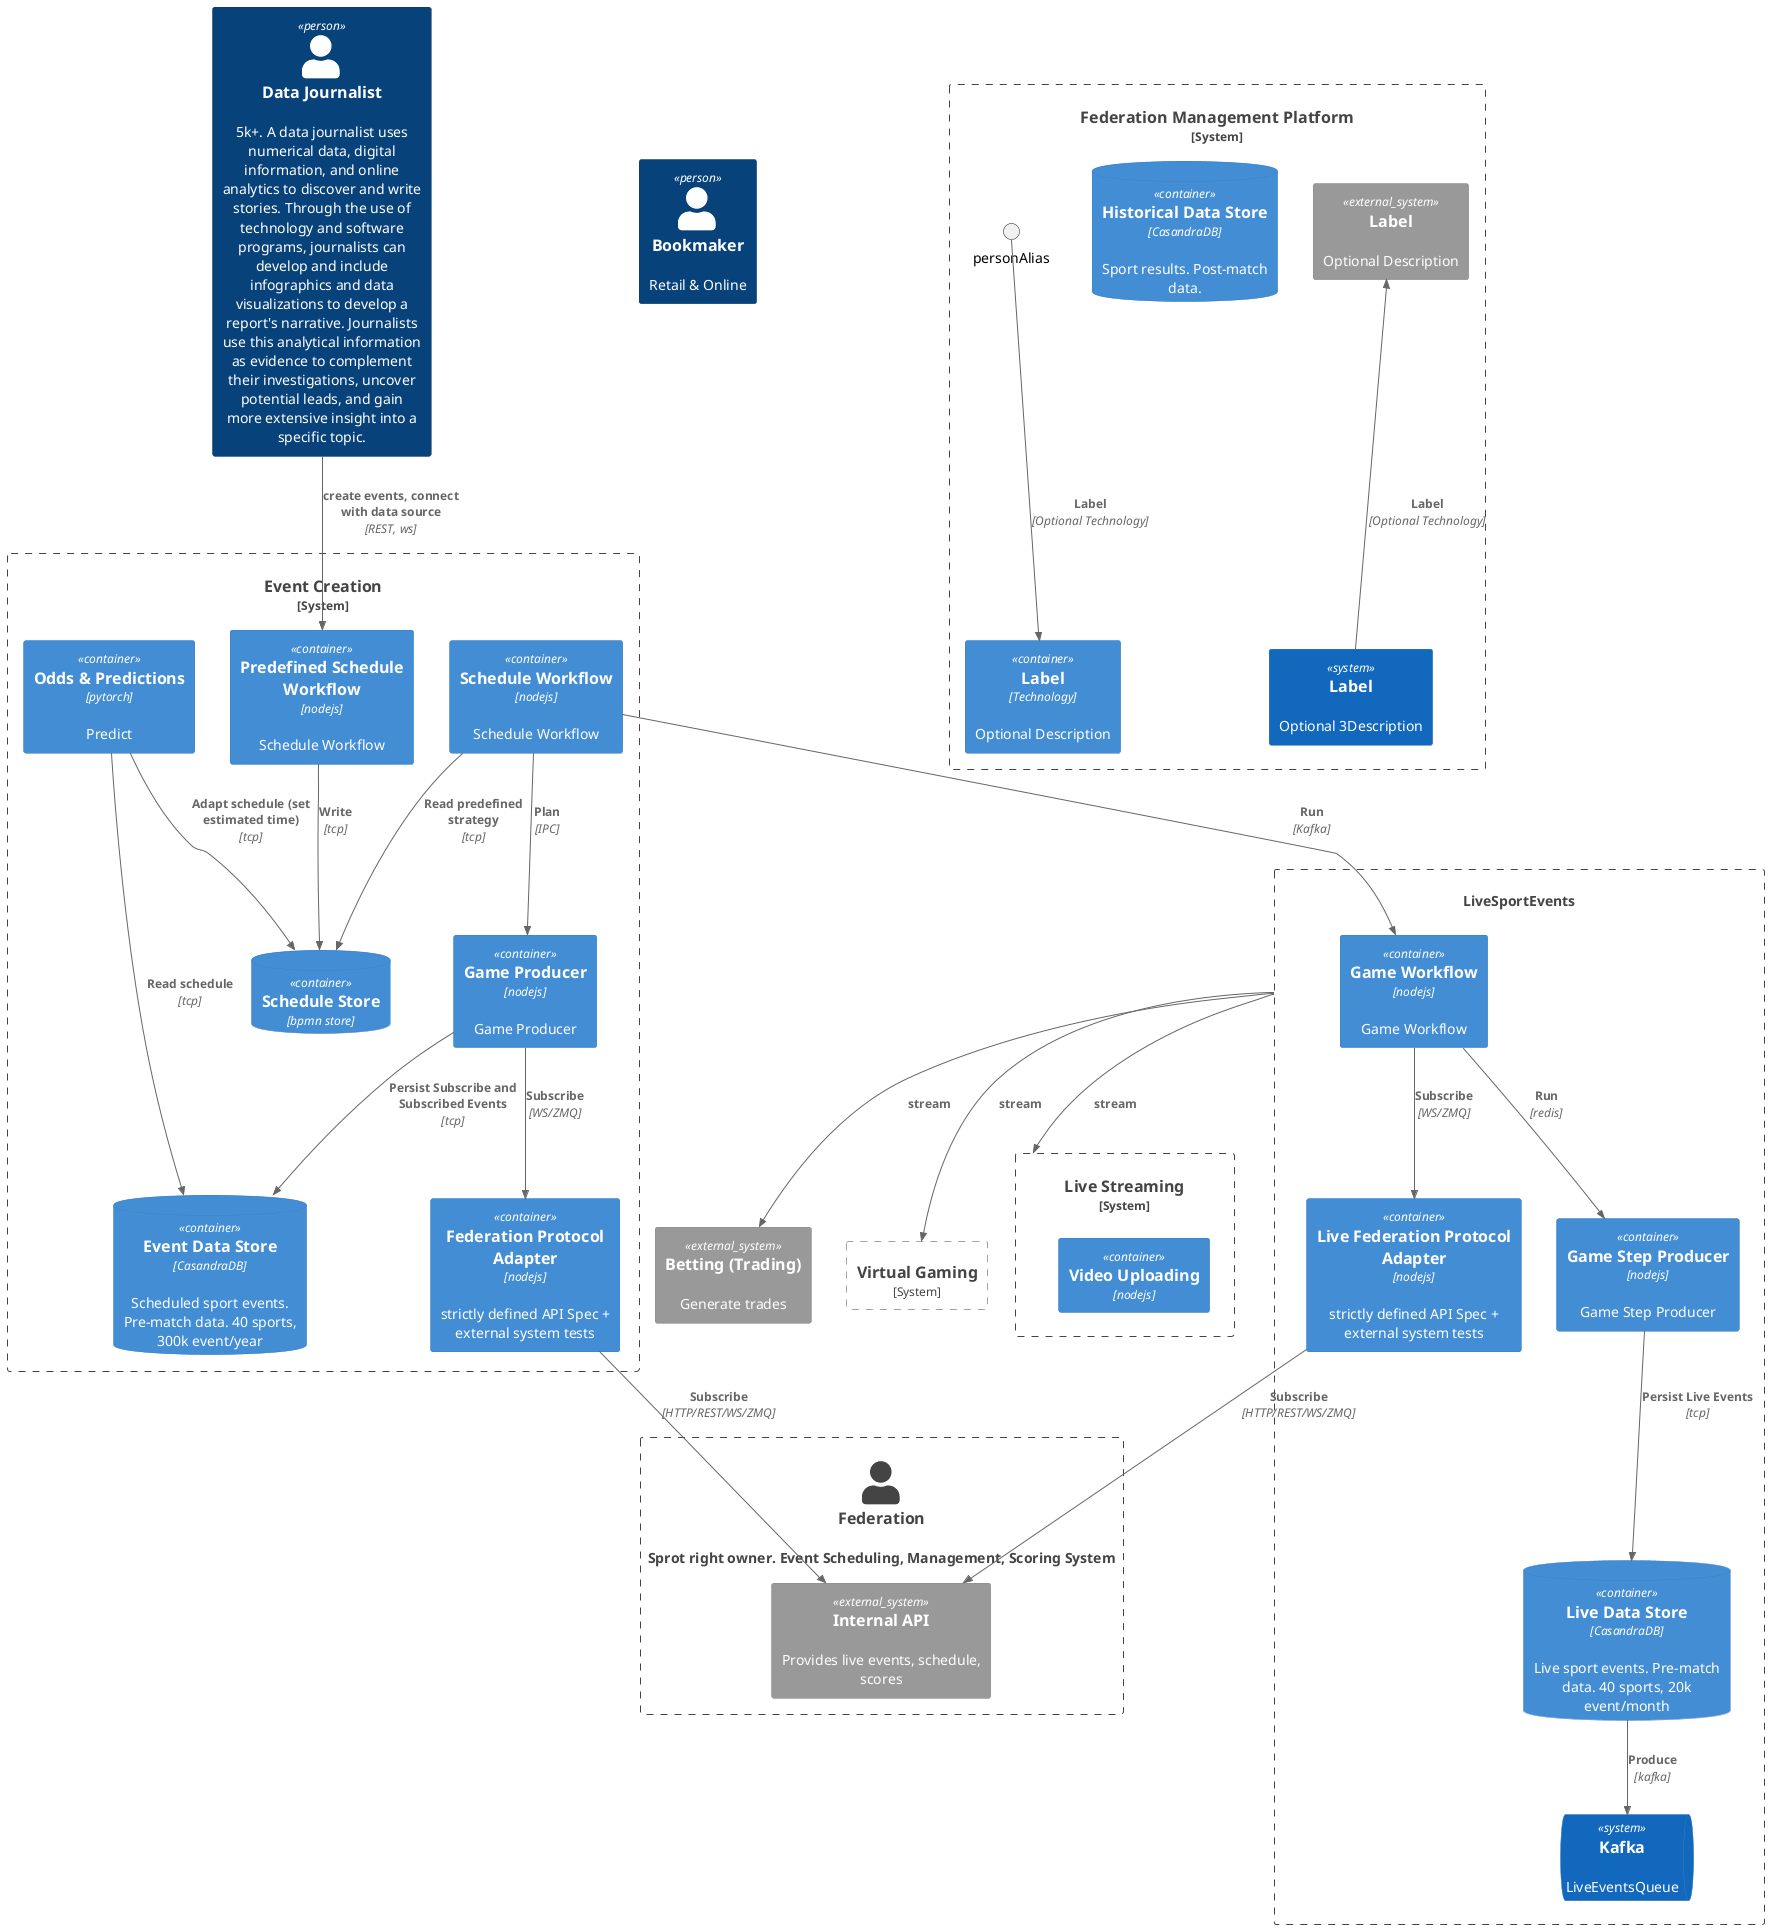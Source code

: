 @startuml SportRadar
!include <C4/C4_Container>

Person(Federation, "Federation", "Sprot right owner. Event Scheduling, Management, Scoring System")
Person(DataJournalist, "Data Journalist", "5k+. A data journalist uses numerical data, digital information, and online analytics to discover and write stories. Through the use of technology and software programs, journalists can develop and include infographics and data visualizations to develop a report's narrative. Journalists use this analytical information as evidence to complement their investigations, uncover potential leads, and gain more extensive insight into a specific topic.")
Person(Bookmaker, "Bookmaker", "Retail & Online")

System_Boundary(Federation, "Some Federation Type") {
   System_Ext(FederationAPI, "Internal API", "Provides live events, schedule, scores")
}

System_Ext(Betting, "Betting (Trading)", "Generate trades") {
    
}

System_Boundary(LiveStreaming, "Live Streaming") {
    Container(VideoUploading, "Video Uploading", "nodejs", "")

}
System_Boundary(VirtualGaming, "Virtual Gaming") {

}

Rel(LiveSportEvents, LiveStreaming, "stream")
Rel(LiveSportEvents, Betting, "stream")
Rel(LiveSportEvents, VirtualGaming, "stream")


System_Boundary(EventCreation, "Event Creation") {
    Container(FederationProtocolAdapter, "Federation Protocol Adapter", "nodejs", "strictly defined API Spec + external system tests")
    Container(GameProducer, "Game Producer", "nodejs", "Game Producer")

    Container(ScheduleWorkflow, "Schedule Workflow", "nodejs", "Schedule Workflow")
    Container(AI, "Odds & Predictions", "pytorch", "Predict")
    ContainerDb(EventDataStore, "Event Data Store", "CasandraDB", "Scheduled sport events. Pre-match data. 40 sports, 300k event/year")
    
    Container(PredefinedScheduleWorkflow, "Predefined Schedule Workflow", "nodejs", "Schedule Workflow")
    ContainerDb(ScheduleStore, "Schedule Store", "bpmn store", "")
    Rel(PredefinedScheduleWorkflow, ScheduleStore, "Write", "tcp")

    Rel(FederationProtocolAdapter, FederationAPI, "Subscribe", "HTTP/REST/WS/ZMQ")
    Rel(GameProducer, FederationProtocolAdapter, "Subscribe", "WS/ZMQ")
    Rel(GameProducer, EventDataStore, "Persist Subscribe and Subscribed Events", "tcp")
    Rel(ScheduleWorkflow, GameProducer, "Plan", "IPC")
    Rel(AI, EventDataStore, "Read schedule", "tcp")
    Rel(AI, ScheduleStore, "Adapt schedule (set estimated time)", "tcp")
    Rel(ScheduleWorkflow, ScheduleStore, "Read predefined strategy", "tcp")

}


Rel(DataJournalist, PredefinedScheduleWorkflow, "create events, connect with data source", "REST, ws")

System_Boundary(LiveSportEvents, "Live Sport Events") {
    ContainerDb(LiveDataStore, "Live Data Store", "CasandraDB", "Live sport events. Pre-match data. 40 sports, 20k event/month")
    SystemQueue(LiveEventsQueue, "Kafka", "LiveEventsQueue")
    Container(GameWorkflow, "Game Workflow", "nodejs", "Game Workflow")
    Container(GameStepProducer, "Game Step Producer", "nodejs", "Game Step Producer")
    
    Container(LiveFederationProtocolAdapter, "Live Federation Protocol Adapter", "nodejs", "strictly defined API Spec + external system tests")
    
    Rel(LiveFederationProtocolAdapter, FederationAPI, "Subscribe", "HTTP/REST/WS/ZMQ")

    Rel(GameWorkflow, GameStepProducer, "Run", "redis")
    Rel(GameStepProducer, LiveDataStore, "Persist Live Events", "tcp")

    Rel(GameWorkflow, LiveFederationProtocolAdapter, "Subscribe", "WS/ZMQ")

    Rel(LiveDataStore, LiveEventsQueue, "Produce", "kafka")
}

Rel(ScheduleWorkflow, GameWorkflow, "Run", "Kafka")

System_Boundary(FederationManagementPlatform, "Federation Management Platform") {

    Container(containerAlias, "Label", "Technology", "Optional Description")
    
    ContainerDb(HistoricalDataStore, "Historical Data Store", "CasandraDB", "Sport results. Post-match data.")

    System(systemAlias, "Label", "Optional 3Description") 

    System_Ext(extSystemAlias, "Label", "Optional Description")

    Rel(personAlias, containerAlias, "Label", "Optional Technology")

    Rel_U(systemAlias, extSystemAlias, "Label", "Optional Technology")
}

System_Boundary(FederationManagementPlatform, "Fraud Detection") {

}

@enduml